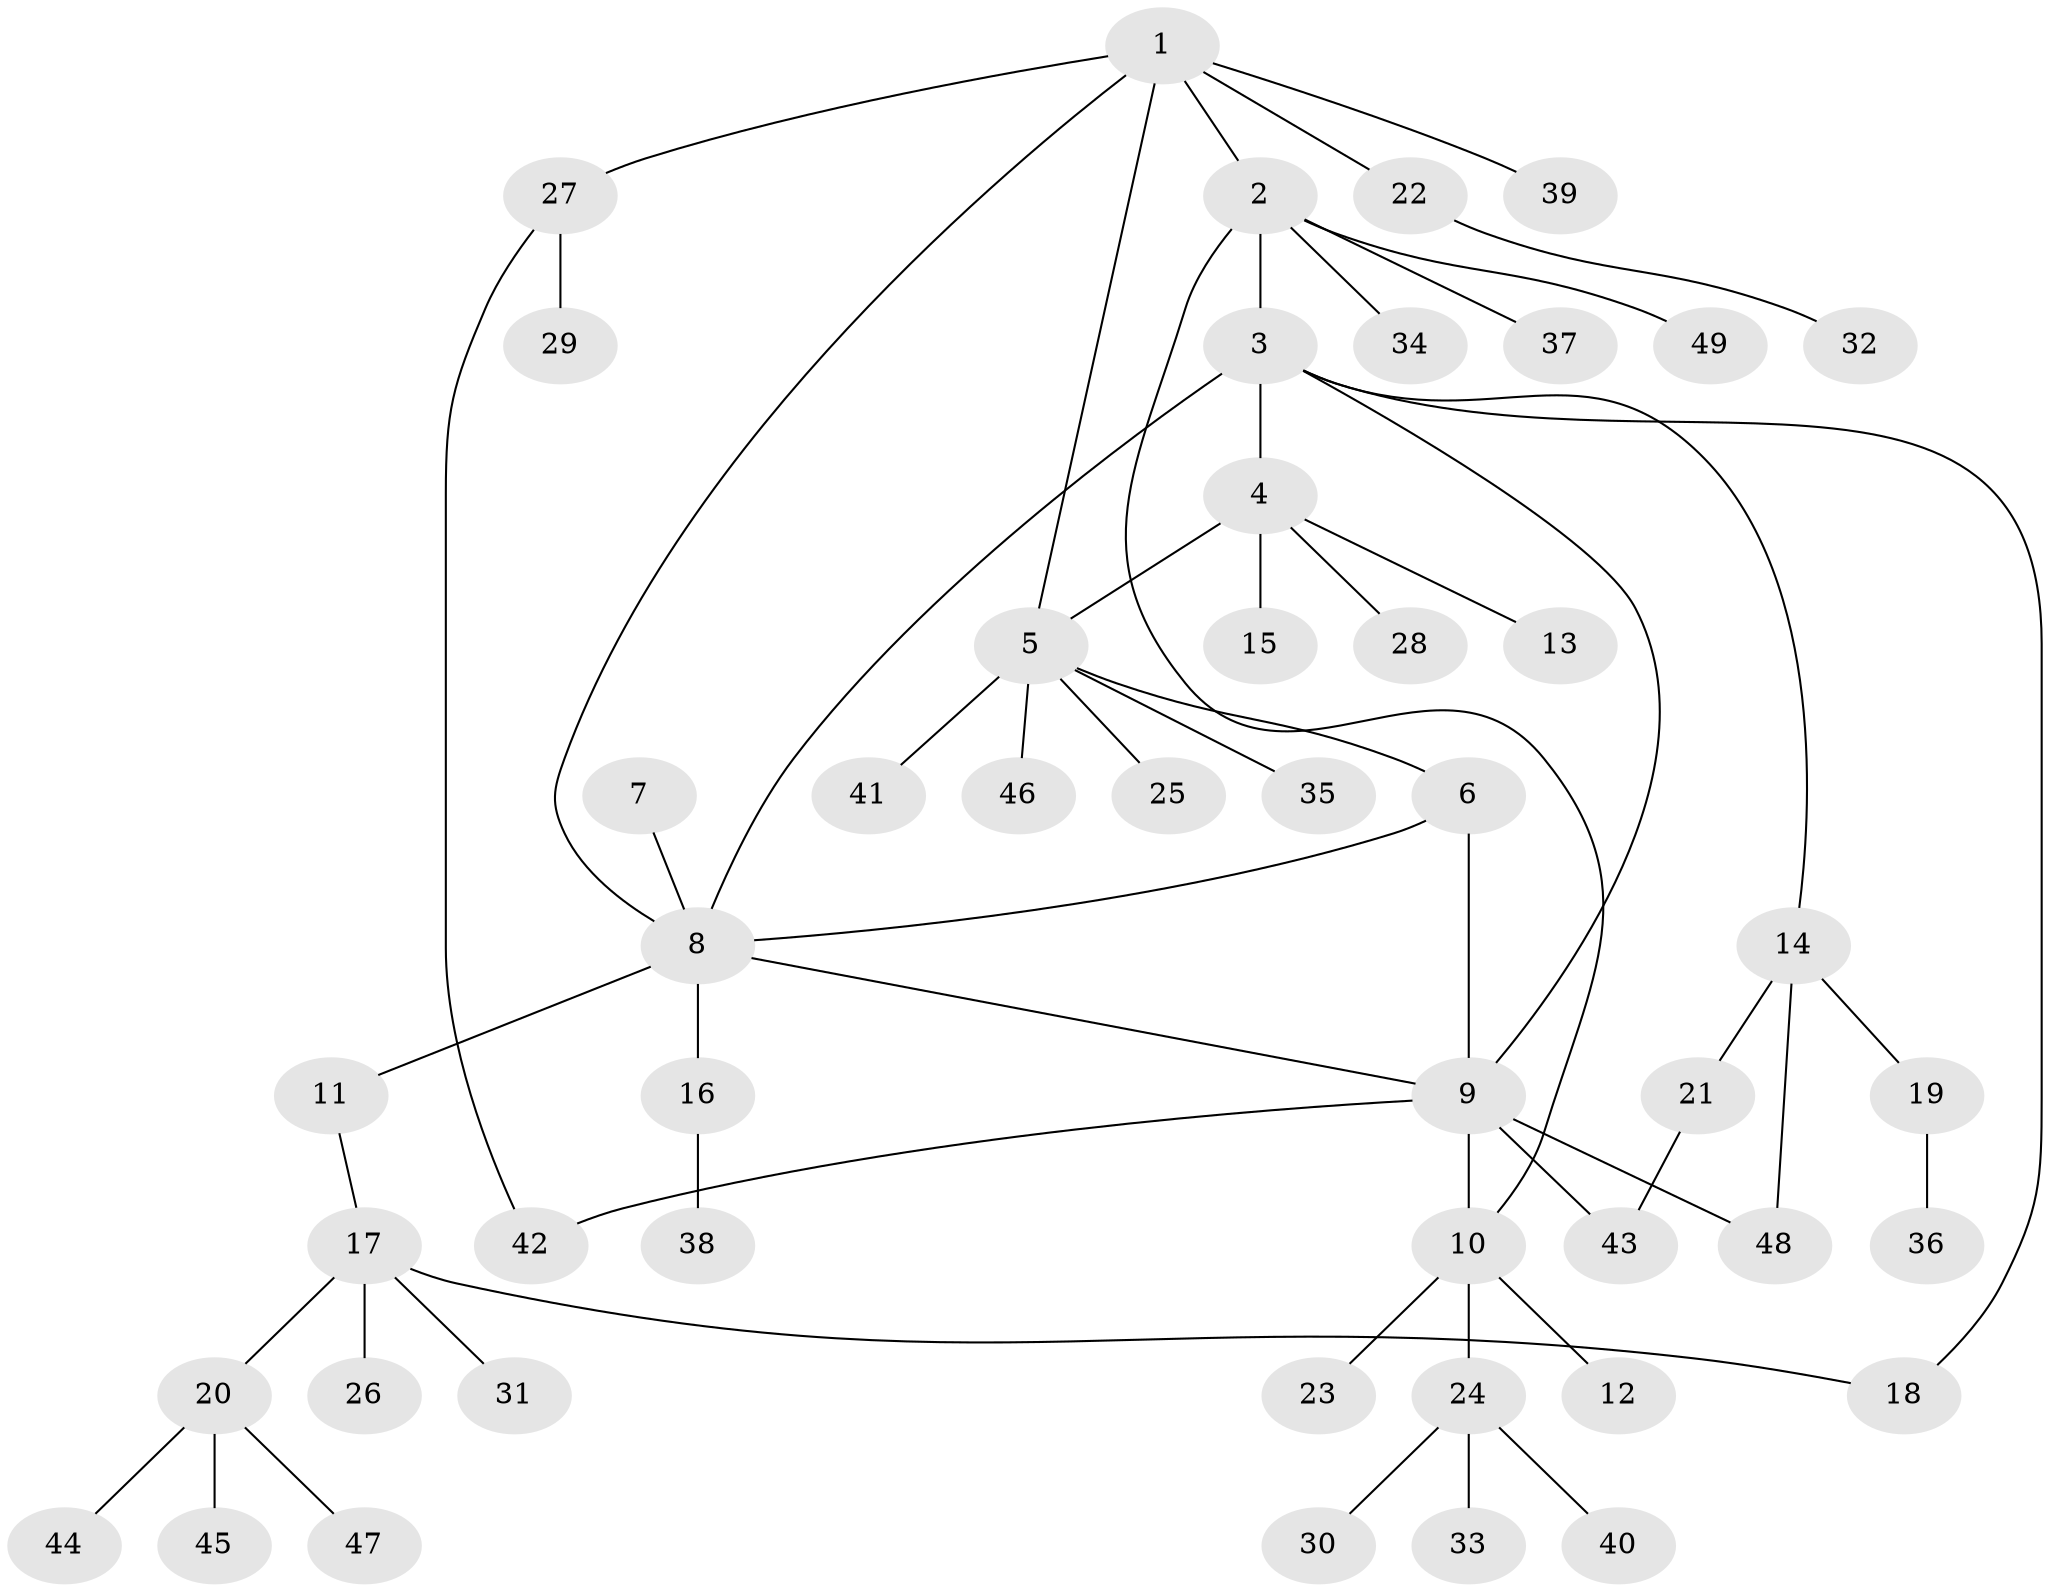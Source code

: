 // Generated by graph-tools (version 1.1) at 2025/37/03/09/25 02:37:18]
// undirected, 49 vertices, 58 edges
graph export_dot {
graph [start="1"]
  node [color=gray90,style=filled];
  1;
  2;
  3;
  4;
  5;
  6;
  7;
  8;
  9;
  10;
  11;
  12;
  13;
  14;
  15;
  16;
  17;
  18;
  19;
  20;
  21;
  22;
  23;
  24;
  25;
  26;
  27;
  28;
  29;
  30;
  31;
  32;
  33;
  34;
  35;
  36;
  37;
  38;
  39;
  40;
  41;
  42;
  43;
  44;
  45;
  46;
  47;
  48;
  49;
  1 -- 2;
  1 -- 5;
  1 -- 8;
  1 -- 22;
  1 -- 27;
  1 -- 39;
  2 -- 3;
  2 -- 10;
  2 -- 34;
  2 -- 37;
  2 -- 49;
  3 -- 4;
  3 -- 8;
  3 -- 9;
  3 -- 14;
  3 -- 18;
  4 -- 5;
  4 -- 13;
  4 -- 15;
  4 -- 28;
  5 -- 6;
  5 -- 25;
  5 -- 35;
  5 -- 41;
  5 -- 46;
  6 -- 8;
  6 -- 9;
  7 -- 8;
  8 -- 9;
  8 -- 11;
  8 -- 16;
  9 -- 10;
  9 -- 42;
  9 -- 43;
  9 -- 48;
  10 -- 12;
  10 -- 23;
  10 -- 24;
  11 -- 17;
  14 -- 19;
  14 -- 21;
  14 -- 48;
  16 -- 38;
  17 -- 18;
  17 -- 20;
  17 -- 26;
  17 -- 31;
  19 -- 36;
  20 -- 44;
  20 -- 45;
  20 -- 47;
  21 -- 43;
  22 -- 32;
  24 -- 30;
  24 -- 33;
  24 -- 40;
  27 -- 29;
  27 -- 42;
}
